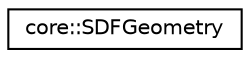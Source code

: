 digraph "Graphical Class Hierarchy"
{
 // LATEX_PDF_SIZE
  edge [fontname="Helvetica",fontsize="10",labelfontname="Helvetica",labelfontsize="10"];
  node [fontname="Helvetica",fontsize="10",shape=record];
  rankdir="LR";
  Node0 [label="core::SDFGeometry",height=0.2,width=0.4,color="black", fillcolor="white", style="filled",URL="$dd/d10/structcore_1_1SDFGeometry.html",tooltip=" "];
}
